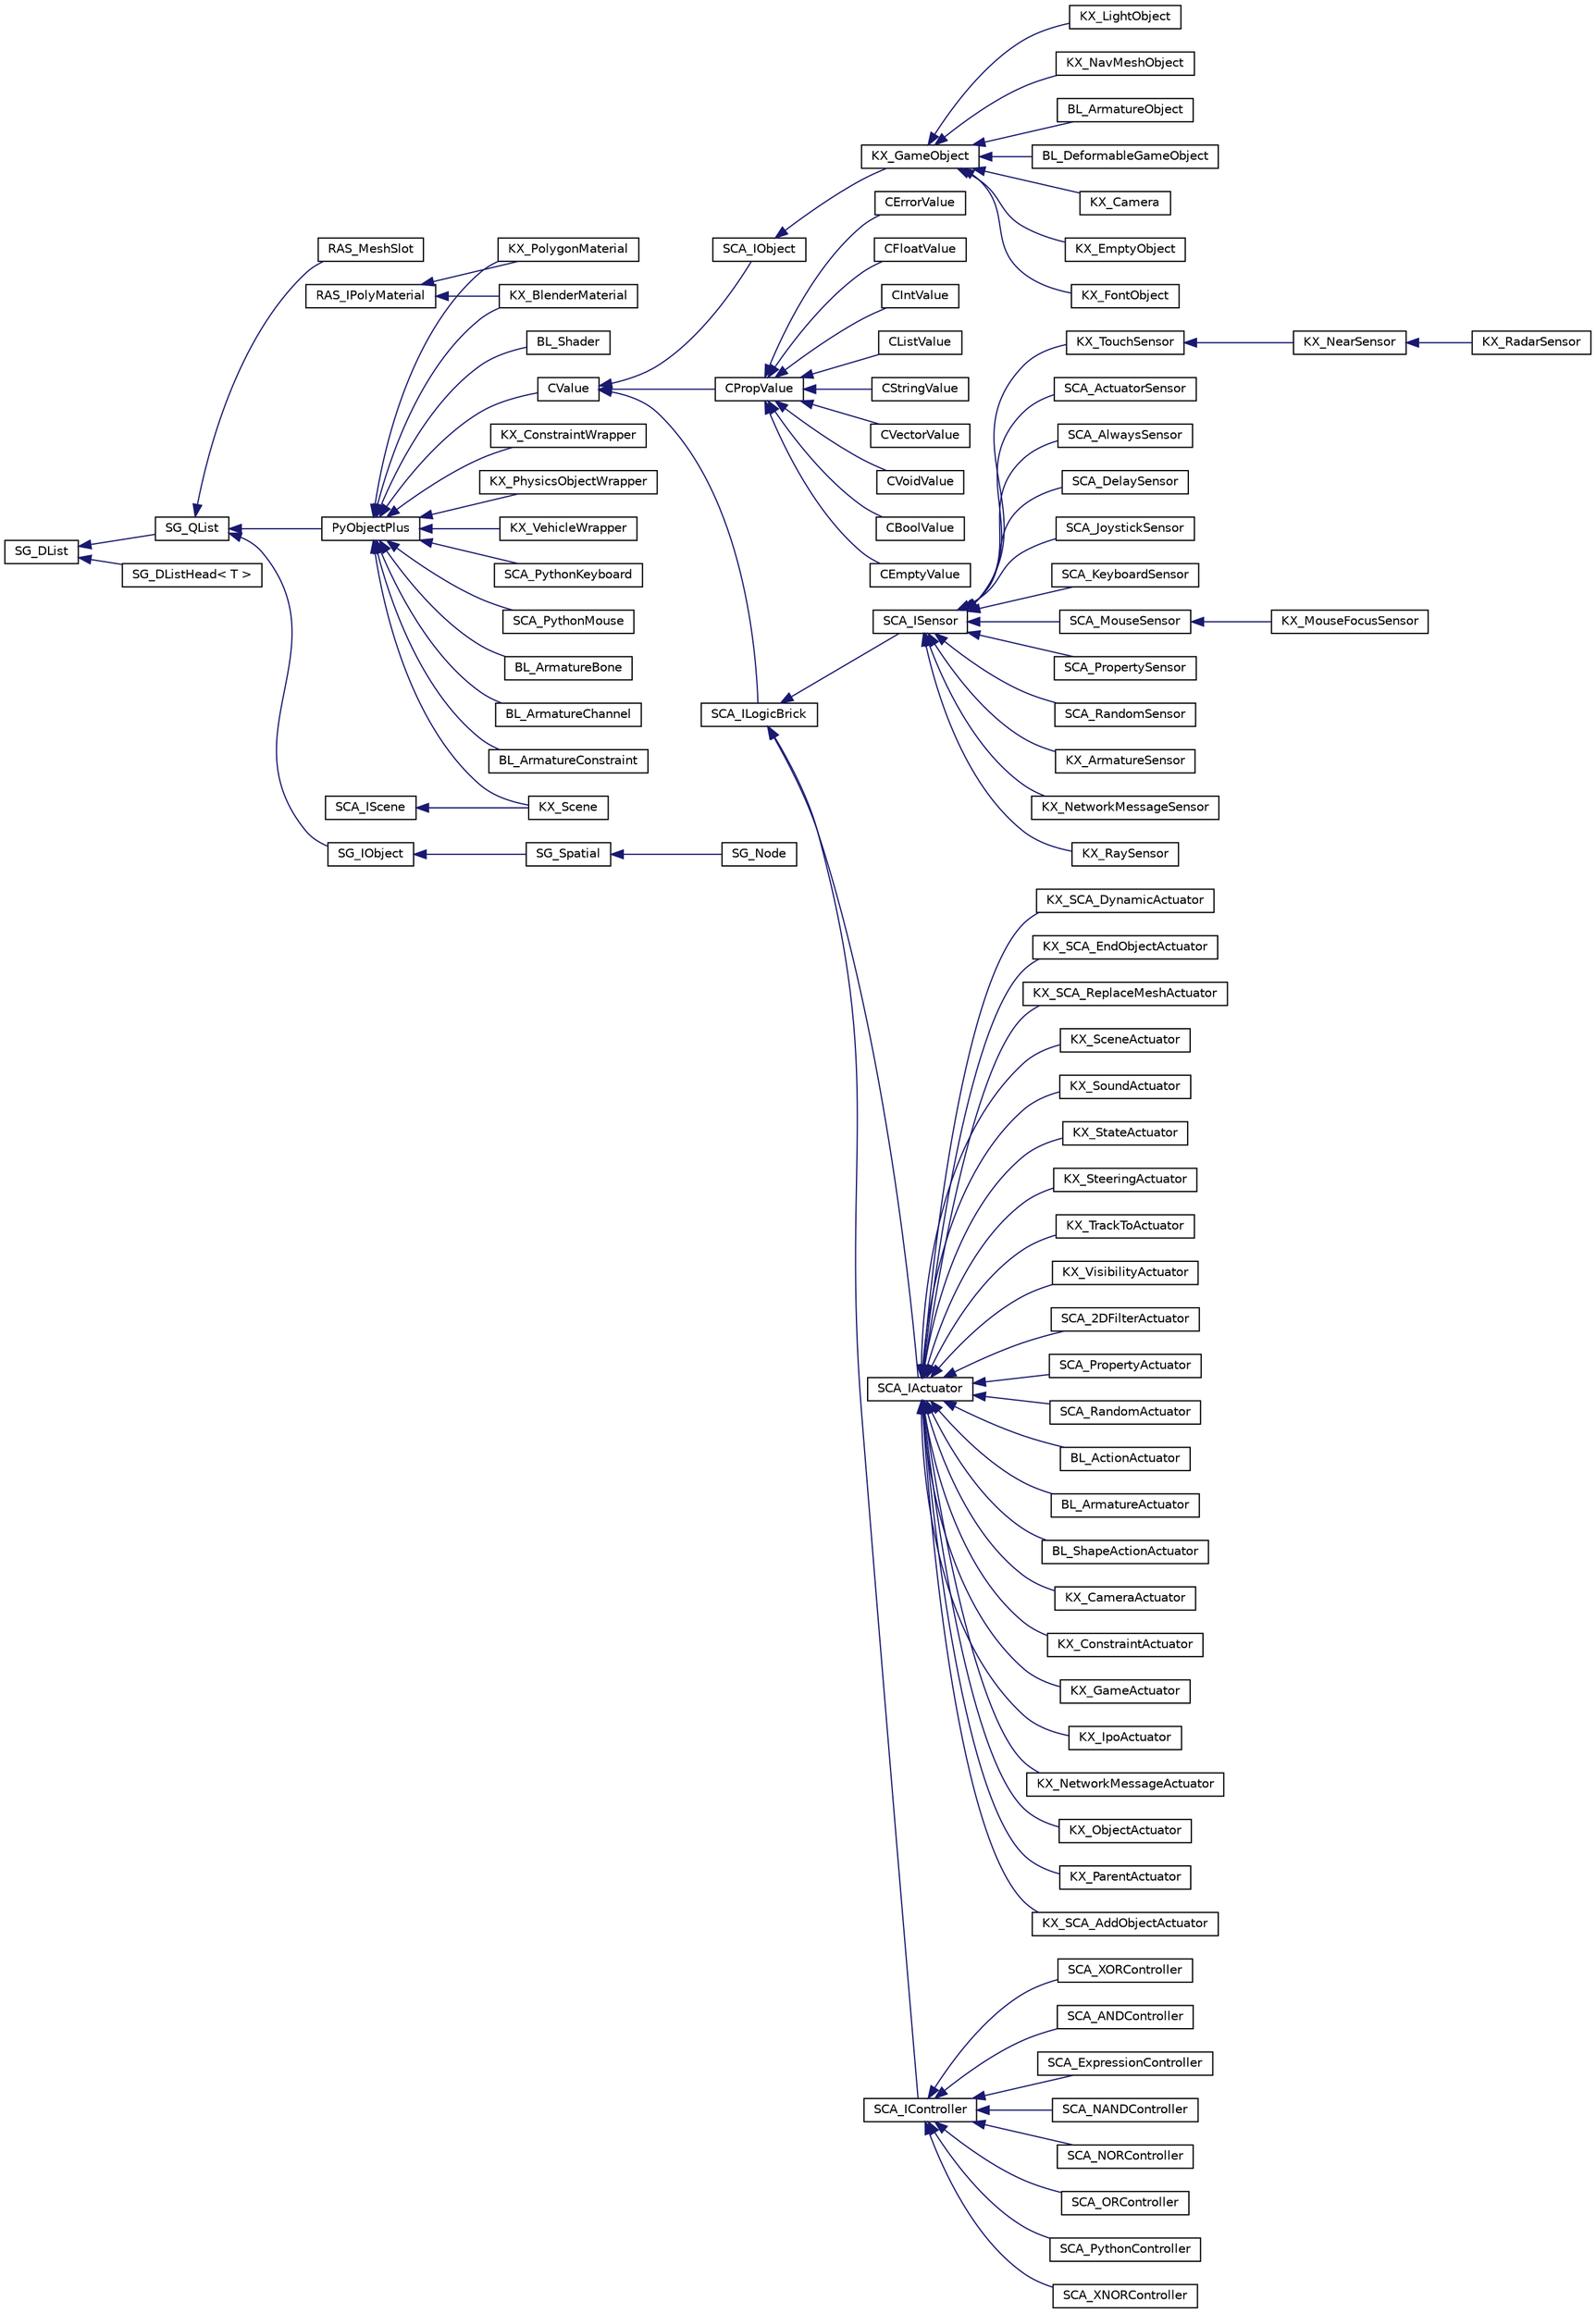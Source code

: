 digraph G
{
  edge [fontname="Helvetica",fontsize="10",labelfontname="Helvetica",labelfontsize="10"];
  node [fontname="Helvetica",fontsize="10",shape=record];
  rankdir=LR;
  Node1 [label="RAS_IPolyMaterial",height=0.2,width=0.4,color="black", fillcolor="white", style="filled",URL="$d1/d00/classRAS__IPolyMaterial.html"];
  Node1 -> Node2 [dir=back,color="midnightblue",fontsize="10",style="solid",fontname="Helvetica"];
  Node2 [label="KX_BlenderMaterial",height=0.2,width=0.4,color="black", fillcolor="white", style="filled",URL="$d2/d90/classKX__BlenderMaterial.html"];
  Node1 -> Node3 [dir=back,color="midnightblue",fontsize="10",style="solid",fontname="Helvetica"];
  Node3 [label="KX_PolygonMaterial",height=0.2,width=0.4,color="black", fillcolor="white", style="filled",URL="$d9/d1f/classKX__PolygonMaterial.html"];
  Node4 [label="SCA_IScene",height=0.2,width=0.4,color="black", fillcolor="white", style="filled",URL="$d6/d02/classSCA__IScene.html"];
  Node4 -> Node5 [dir=back,color="midnightblue",fontsize="10",style="solid",fontname="Helvetica"];
  Node5 [label="KX_Scene",height=0.2,width=0.4,color="black", fillcolor="white", style="filled",URL="$d2/da3/classKX__Scene.html"];
  Node6 [label="SG_DList",height=0.2,width=0.4,color="black", fillcolor="white", style="filled",URL="$db/d57/classSG__DList.html"];
  Node6 -> Node7 [dir=back,color="midnightblue",fontsize="10",style="solid",fontname="Helvetica"];
  Node7 [label="SG_DListHead\< T \>",height=0.2,width=0.4,color="black", fillcolor="white", style="filled",URL="$da/dab/classSG__DListHead.html"];
  Node6 -> Node8 [dir=back,color="midnightblue",fontsize="10",style="solid",fontname="Helvetica"];
  Node8 [label="SG_QList",height=0.2,width=0.4,color="black", fillcolor="white", style="filled",URL="$d6/d05/classSG__QList.html"];
  Node8 -> Node9 [dir=back,color="midnightblue",fontsize="10",style="solid",fontname="Helvetica"];
  Node9 [label="PyObjectPlus",height=0.2,width=0.4,color="black", fillcolor="white", style="filled",URL="$d0/dbc/classPyObjectPlus.html"];
  Node9 -> Node10 [dir=back,color="midnightblue",fontsize="10",style="solid",fontname="Helvetica"];
  Node10 [label="BL_ArmatureBone",height=0.2,width=0.4,color="black", fillcolor="white", style="filled",URL="$de/dd9/classBL__ArmatureBone.html"];
  Node9 -> Node11 [dir=back,color="midnightblue",fontsize="10",style="solid",fontname="Helvetica"];
  Node11 [label="BL_ArmatureChannel",height=0.2,width=0.4,color="black", fillcolor="white", style="filled",URL="$db/d10/classBL__ArmatureChannel.html"];
  Node9 -> Node12 [dir=back,color="midnightblue",fontsize="10",style="solid",fontname="Helvetica"];
  Node12 [label="BL_ArmatureConstraint",height=0.2,width=0.4,color="black", fillcolor="white", style="filled",URL="$db/da8/classBL__ArmatureConstraint.html"];
  Node9 -> Node13 [dir=back,color="midnightblue",fontsize="10",style="solid",fontname="Helvetica"];
  Node13 [label="BL_Shader",height=0.2,width=0.4,color="black", fillcolor="white", style="filled",URL="$dd/da0/classBL__Shader.html"];
  Node9 -> Node14 [dir=back,color="midnightblue",fontsize="10",style="solid",fontname="Helvetica"];
  Node14 [label="CValue",height=0.2,width=0.4,color="black", fillcolor="white", style="filled",URL="$d7/d9c/classCValue.html"];
  Node14 -> Node15 [dir=back,color="midnightblue",fontsize="10",style="solid",fontname="Helvetica"];
  Node15 [label="CPropValue",height=0.2,width=0.4,color="black", fillcolor="white", style="filled",URL="$d6/dd4/classCPropValue.html"];
  Node15 -> Node16 [dir=back,color="midnightblue",fontsize="10",style="solid",fontname="Helvetica"];
  Node16 [label="CBoolValue",height=0.2,width=0.4,color="black", fillcolor="white", style="filled",URL="$d3/de8/classCBoolValue.html"];
  Node15 -> Node17 [dir=back,color="midnightblue",fontsize="10",style="solid",fontname="Helvetica"];
  Node17 [label="CEmptyValue",height=0.2,width=0.4,color="black", fillcolor="white", style="filled",URL="$d0/d1a/classCEmptyValue.html"];
  Node15 -> Node18 [dir=back,color="midnightblue",fontsize="10",style="solid",fontname="Helvetica"];
  Node18 [label="CErrorValue",height=0.2,width=0.4,color="black", fillcolor="white", style="filled",URL="$db/d14/classCErrorValue.html"];
  Node15 -> Node19 [dir=back,color="midnightblue",fontsize="10",style="solid",fontname="Helvetica"];
  Node19 [label="CFloatValue",height=0.2,width=0.4,color="black", fillcolor="white", style="filled",URL="$d0/d4c/classCFloatValue.html"];
  Node15 -> Node20 [dir=back,color="midnightblue",fontsize="10",style="solid",fontname="Helvetica"];
  Node20 [label="CIntValue",height=0.2,width=0.4,color="black", fillcolor="white", style="filled",URL="$de/d1e/classCIntValue.html"];
  Node15 -> Node21 [dir=back,color="midnightblue",fontsize="10",style="solid",fontname="Helvetica"];
  Node21 [label="CListValue",height=0.2,width=0.4,color="black", fillcolor="white", style="filled",URL="$d6/de7/classCListValue.html"];
  Node15 -> Node22 [dir=back,color="midnightblue",fontsize="10",style="solid",fontname="Helvetica"];
  Node22 [label="CStringValue",height=0.2,width=0.4,color="black", fillcolor="white", style="filled",URL="$d3/dc0/classCStringValue.html"];
  Node15 -> Node23 [dir=back,color="midnightblue",fontsize="10",style="solid",fontname="Helvetica"];
  Node23 [label="CVectorValue",height=0.2,width=0.4,color="black", fillcolor="white", style="filled",URL="$d1/d33/classCVectorValue.html"];
  Node15 -> Node24 [dir=back,color="midnightblue",fontsize="10",style="solid",fontname="Helvetica"];
  Node24 [label="CVoidValue",height=0.2,width=0.4,color="black", fillcolor="white", style="filled",URL="$dc/df7/classCVoidValue.html"];
  Node14 -> Node25 [dir=back,color="midnightblue",fontsize="10",style="solid",fontname="Helvetica"];
  Node25 [label="SCA_ILogicBrick",height=0.2,width=0.4,color="black", fillcolor="white", style="filled",URL="$d6/d9f/classSCA__ILogicBrick.html"];
  Node25 -> Node26 [dir=back,color="midnightblue",fontsize="10",style="solid",fontname="Helvetica"];
  Node26 [label="SCA_IActuator",height=0.2,width=0.4,color="black", fillcolor="white", style="filled",URL="$d5/d8b/classSCA__IActuator.html"];
  Node26 -> Node27 [dir=back,color="midnightblue",fontsize="10",style="solid",fontname="Helvetica"];
  Node27 [label="BL_ActionActuator",height=0.2,width=0.4,color="black", fillcolor="white", style="filled",URL="$d7/d1a/classBL__ActionActuator.html"];
  Node26 -> Node28 [dir=back,color="midnightblue",fontsize="10",style="solid",fontname="Helvetica"];
  Node28 [label="BL_ArmatureActuator",height=0.2,width=0.4,color="black", fillcolor="white", style="filled",URL="$db/d4b/classBL__ArmatureActuator.html"];
  Node26 -> Node29 [dir=back,color="midnightblue",fontsize="10",style="solid",fontname="Helvetica"];
  Node29 [label="BL_ShapeActionActuator",height=0.2,width=0.4,color="black", fillcolor="white", style="filled",URL="$df/df4/classBL__ShapeActionActuator.html"];
  Node26 -> Node30 [dir=back,color="midnightblue",fontsize="10",style="solid",fontname="Helvetica"];
  Node30 [label="KX_CameraActuator",height=0.2,width=0.4,color="black", fillcolor="white", style="filled",URL="$dc/dab/classKX__CameraActuator.html"];
  Node26 -> Node31 [dir=back,color="midnightblue",fontsize="10",style="solid",fontname="Helvetica"];
  Node31 [label="KX_ConstraintActuator",height=0.2,width=0.4,color="black", fillcolor="white", style="filled",URL="$d8/d95/classKX__ConstraintActuator.html"];
  Node26 -> Node32 [dir=back,color="midnightblue",fontsize="10",style="solid",fontname="Helvetica"];
  Node32 [label="KX_GameActuator",height=0.2,width=0.4,color="black", fillcolor="white", style="filled",URL="$d0/d3b/classKX__GameActuator.html"];
  Node26 -> Node33 [dir=back,color="midnightblue",fontsize="10",style="solid",fontname="Helvetica"];
  Node33 [label="KX_IpoActuator",height=0.2,width=0.4,color="black", fillcolor="white", style="filled",URL="$d6/d6a/classKX__IpoActuator.html"];
  Node26 -> Node34 [dir=back,color="midnightblue",fontsize="10",style="solid",fontname="Helvetica"];
  Node34 [label="KX_NetworkMessageActuator",height=0.2,width=0.4,color="black", fillcolor="white", style="filled",URL="$db/de4/classKX__NetworkMessageActuator.html"];
  Node26 -> Node35 [dir=back,color="midnightblue",fontsize="10",style="solid",fontname="Helvetica"];
  Node35 [label="KX_ObjectActuator",height=0.2,width=0.4,color="black", fillcolor="white", style="filled",URL="$da/d5d/classKX__ObjectActuator.html"];
  Node26 -> Node36 [dir=back,color="midnightblue",fontsize="10",style="solid",fontname="Helvetica"];
  Node36 [label="KX_ParentActuator",height=0.2,width=0.4,color="black", fillcolor="white", style="filled",URL="$d3/d21/classKX__ParentActuator.html"];
  Node26 -> Node37 [dir=back,color="midnightblue",fontsize="10",style="solid",fontname="Helvetica"];
  Node37 [label="KX_SCA_AddObjectActuator",height=0.2,width=0.4,color="black", fillcolor="white", style="filled",URL="$d9/dcd/classKX__SCA__AddObjectActuator.html"];
  Node26 -> Node38 [dir=back,color="midnightblue",fontsize="10",style="solid",fontname="Helvetica"];
  Node38 [label="KX_SCA_DynamicActuator",height=0.2,width=0.4,color="black", fillcolor="white", style="filled",URL="$d9/d49/classKX__SCA__DynamicActuator.html"];
  Node26 -> Node39 [dir=back,color="midnightblue",fontsize="10",style="solid",fontname="Helvetica"];
  Node39 [label="KX_SCA_EndObjectActuator",height=0.2,width=0.4,color="black", fillcolor="white", style="filled",URL="$d8/db3/classKX__SCA__EndObjectActuator.html"];
  Node26 -> Node40 [dir=back,color="midnightblue",fontsize="10",style="solid",fontname="Helvetica"];
  Node40 [label="KX_SCA_ReplaceMeshActuator",height=0.2,width=0.4,color="black", fillcolor="white", style="filled",URL="$d1/df0/classKX__SCA__ReplaceMeshActuator.html"];
  Node26 -> Node41 [dir=back,color="midnightblue",fontsize="10",style="solid",fontname="Helvetica"];
  Node41 [label="KX_SceneActuator",height=0.2,width=0.4,color="black", fillcolor="white", style="filled",URL="$d5/dd3/classKX__SceneActuator.html"];
  Node26 -> Node42 [dir=back,color="midnightblue",fontsize="10",style="solid",fontname="Helvetica"];
  Node42 [label="KX_SoundActuator",height=0.2,width=0.4,color="black", fillcolor="white", style="filled",URL="$d6/dad/classKX__SoundActuator.html"];
  Node26 -> Node43 [dir=back,color="midnightblue",fontsize="10",style="solid",fontname="Helvetica"];
  Node43 [label="KX_StateActuator",height=0.2,width=0.4,color="black", fillcolor="white", style="filled",URL="$de/d1c/classKX__StateActuator.html"];
  Node26 -> Node44 [dir=back,color="midnightblue",fontsize="10",style="solid",fontname="Helvetica"];
  Node44 [label="KX_SteeringActuator",height=0.2,width=0.4,color="black", fillcolor="white", style="filled",URL="$de/da0/classKX__SteeringActuator.html"];
  Node26 -> Node45 [dir=back,color="midnightblue",fontsize="10",style="solid",fontname="Helvetica"];
  Node45 [label="KX_TrackToActuator",height=0.2,width=0.4,color="black", fillcolor="white", style="filled",URL="$dd/d20/classKX__TrackToActuator.html"];
  Node26 -> Node46 [dir=back,color="midnightblue",fontsize="10",style="solid",fontname="Helvetica"];
  Node46 [label="KX_VisibilityActuator",height=0.2,width=0.4,color="black", fillcolor="white", style="filled",URL="$d8/d10/classKX__VisibilityActuator.html"];
  Node26 -> Node47 [dir=back,color="midnightblue",fontsize="10",style="solid",fontname="Helvetica"];
  Node47 [label="SCA_2DFilterActuator",height=0.2,width=0.4,color="black", fillcolor="white", style="filled",URL="$d5/d4c/classSCA__2DFilterActuator.html"];
  Node26 -> Node48 [dir=back,color="midnightblue",fontsize="10",style="solid",fontname="Helvetica"];
  Node48 [label="SCA_PropertyActuator",height=0.2,width=0.4,color="black", fillcolor="white", style="filled",URL="$de/d89/classSCA__PropertyActuator.html"];
  Node26 -> Node49 [dir=back,color="midnightblue",fontsize="10",style="solid",fontname="Helvetica"];
  Node49 [label="SCA_RandomActuator",height=0.2,width=0.4,color="black", fillcolor="white", style="filled",URL="$d9/d59/classSCA__RandomActuator.html"];
  Node25 -> Node50 [dir=back,color="midnightblue",fontsize="10",style="solid",fontname="Helvetica"];
  Node50 [label="SCA_IController",height=0.2,width=0.4,color="black", fillcolor="white", style="filled",URL="$d9/d74/classSCA__IController.html"];
  Node50 -> Node51 [dir=back,color="midnightblue",fontsize="10",style="solid",fontname="Helvetica"];
  Node51 [label="SCA_ANDController",height=0.2,width=0.4,color="black", fillcolor="white", style="filled",URL="$d3/d46/classSCA__ANDController.html"];
  Node50 -> Node52 [dir=back,color="midnightblue",fontsize="10",style="solid",fontname="Helvetica"];
  Node52 [label="SCA_ExpressionController",height=0.2,width=0.4,color="black", fillcolor="white", style="filled",URL="$da/d1b/classSCA__ExpressionController.html"];
  Node50 -> Node53 [dir=back,color="midnightblue",fontsize="10",style="solid",fontname="Helvetica"];
  Node53 [label="SCA_NANDController",height=0.2,width=0.4,color="black", fillcolor="white", style="filled",URL="$d2/df1/classSCA__NANDController.html"];
  Node50 -> Node54 [dir=back,color="midnightblue",fontsize="10",style="solid",fontname="Helvetica"];
  Node54 [label="SCA_NORController",height=0.2,width=0.4,color="black", fillcolor="white", style="filled",URL="$db/d37/classSCA__NORController.html"];
  Node50 -> Node55 [dir=back,color="midnightblue",fontsize="10",style="solid",fontname="Helvetica"];
  Node55 [label="SCA_ORController",height=0.2,width=0.4,color="black", fillcolor="white", style="filled",URL="$d9/d45/classSCA__ORController.html"];
  Node50 -> Node56 [dir=back,color="midnightblue",fontsize="10",style="solid",fontname="Helvetica"];
  Node56 [label="SCA_PythonController",height=0.2,width=0.4,color="black", fillcolor="white", style="filled",URL="$d9/d7d/classSCA__PythonController.html"];
  Node50 -> Node57 [dir=back,color="midnightblue",fontsize="10",style="solid",fontname="Helvetica"];
  Node57 [label="SCA_XNORController",height=0.2,width=0.4,color="black", fillcolor="white", style="filled",URL="$d1/dcd/classSCA__XNORController.html"];
  Node50 -> Node58 [dir=back,color="midnightblue",fontsize="10",style="solid",fontname="Helvetica"];
  Node58 [label="SCA_XORController",height=0.2,width=0.4,color="black", fillcolor="white", style="filled",URL="$d5/d2a/classSCA__XORController.html"];
  Node25 -> Node59 [dir=back,color="midnightblue",fontsize="10",style="solid",fontname="Helvetica"];
  Node59 [label="SCA_ISensor",height=0.2,width=0.4,color="black", fillcolor="white", style="filled",URL="$dc/d76/classSCA__ISensor.html"];
  Node59 -> Node60 [dir=back,color="midnightblue",fontsize="10",style="solid",fontname="Helvetica"];
  Node60 [label="KX_ArmatureSensor",height=0.2,width=0.4,color="black", fillcolor="white", style="filled",URL="$d8/da3/classKX__ArmatureSensor.html"];
  Node59 -> Node61 [dir=back,color="midnightblue",fontsize="10",style="solid",fontname="Helvetica"];
  Node61 [label="KX_NetworkMessageSensor",height=0.2,width=0.4,color="black", fillcolor="white", style="filled",URL="$d1/d03/classKX__NetworkMessageSensor.html"];
  Node59 -> Node62 [dir=back,color="midnightblue",fontsize="10",style="solid",fontname="Helvetica"];
  Node62 [label="KX_RaySensor",height=0.2,width=0.4,color="black", fillcolor="white", style="filled",URL="$dd/dd0/classKX__RaySensor.html"];
  Node59 -> Node63 [dir=back,color="midnightblue",fontsize="10",style="solid",fontname="Helvetica"];
  Node63 [label="KX_TouchSensor",height=0.2,width=0.4,color="black", fillcolor="white", style="filled",URL="$d2/d9e/classKX__TouchSensor.html"];
  Node63 -> Node64 [dir=back,color="midnightblue",fontsize="10",style="solid",fontname="Helvetica"];
  Node64 [label="KX_NearSensor",height=0.2,width=0.4,color="black", fillcolor="white", style="filled",URL="$d9/d12/classKX__NearSensor.html"];
  Node64 -> Node65 [dir=back,color="midnightblue",fontsize="10",style="solid",fontname="Helvetica"];
  Node65 [label="KX_RadarSensor",height=0.2,width=0.4,color="black", fillcolor="white", style="filled",URL="$d6/d4f/classKX__RadarSensor.html"];
  Node59 -> Node66 [dir=back,color="midnightblue",fontsize="10",style="solid",fontname="Helvetica"];
  Node66 [label="SCA_ActuatorSensor",height=0.2,width=0.4,color="black", fillcolor="white", style="filled",URL="$d1/dff/classSCA__ActuatorSensor.html"];
  Node59 -> Node67 [dir=back,color="midnightblue",fontsize="10",style="solid",fontname="Helvetica"];
  Node67 [label="SCA_AlwaysSensor",height=0.2,width=0.4,color="black", fillcolor="white", style="filled",URL="$d9/d18/classSCA__AlwaysSensor.html"];
  Node59 -> Node68 [dir=back,color="midnightblue",fontsize="10",style="solid",fontname="Helvetica"];
  Node68 [label="SCA_DelaySensor",height=0.2,width=0.4,color="black", fillcolor="white", style="filled",URL="$d5/d54/classSCA__DelaySensor.html"];
  Node59 -> Node69 [dir=back,color="midnightblue",fontsize="10",style="solid",fontname="Helvetica"];
  Node69 [label="SCA_JoystickSensor",height=0.2,width=0.4,color="black", fillcolor="white", style="filled",URL="$dc/d0d/classSCA__JoystickSensor.html"];
  Node59 -> Node70 [dir=back,color="midnightblue",fontsize="10",style="solid",fontname="Helvetica"];
  Node70 [label="SCA_KeyboardSensor",height=0.2,width=0.4,color="black", fillcolor="white", style="filled",URL="$d8/dbf/classSCA__KeyboardSensor.html"];
  Node59 -> Node71 [dir=back,color="midnightblue",fontsize="10",style="solid",fontname="Helvetica"];
  Node71 [label="SCA_MouseSensor",height=0.2,width=0.4,color="black", fillcolor="white", style="filled",URL="$dc/dd3/classSCA__MouseSensor.html"];
  Node71 -> Node72 [dir=back,color="midnightblue",fontsize="10",style="solid",fontname="Helvetica"];
  Node72 [label="KX_MouseFocusSensor",height=0.2,width=0.4,color="black", fillcolor="white", style="filled",URL="$d0/d95/classKX__MouseFocusSensor.html"];
  Node59 -> Node73 [dir=back,color="midnightblue",fontsize="10",style="solid",fontname="Helvetica"];
  Node73 [label="SCA_PropertySensor",height=0.2,width=0.4,color="black", fillcolor="white", style="filled",URL="$d9/d38/classSCA__PropertySensor.html"];
  Node59 -> Node74 [dir=back,color="midnightblue",fontsize="10",style="solid",fontname="Helvetica"];
  Node74 [label="SCA_RandomSensor",height=0.2,width=0.4,color="black", fillcolor="white", style="filled",URL="$d0/da8/classSCA__RandomSensor.html"];
  Node14 -> Node75 [dir=back,color="midnightblue",fontsize="10",style="solid",fontname="Helvetica"];
  Node75 [label="SCA_IObject",height=0.2,width=0.4,color="black", fillcolor="white", style="filled",URL="$da/d68/classSCA__IObject.html"];
  Node75 -> Node76 [dir=back,color="midnightblue",fontsize="10",style="solid",fontname="Helvetica"];
  Node76 [label="KX_GameObject",height=0.2,width=0.4,color="black", fillcolor="white", style="filled",URL="$d1/d73/classKX__GameObject.html"];
  Node76 -> Node77 [dir=back,color="midnightblue",fontsize="10",style="solid",fontname="Helvetica"];
  Node77 [label="BL_ArmatureObject",height=0.2,width=0.4,color="black", fillcolor="white", style="filled",URL="$d7/d42/classBL__ArmatureObject.html"];
  Node76 -> Node78 [dir=back,color="midnightblue",fontsize="10",style="solid",fontname="Helvetica"];
  Node78 [label="BL_DeformableGameObject",height=0.2,width=0.4,color="black", fillcolor="white", style="filled",URL="$d2/d95/classBL__DeformableGameObject.html"];
  Node76 -> Node79 [dir=back,color="midnightblue",fontsize="10",style="solid",fontname="Helvetica"];
  Node79 [label="KX_Camera",height=0.2,width=0.4,color="black", fillcolor="white", style="filled",URL="$dc/d6b/classKX__Camera.html"];
  Node76 -> Node80 [dir=back,color="midnightblue",fontsize="10",style="solid",fontname="Helvetica"];
  Node80 [label="KX_EmptyObject",height=0.2,width=0.4,color="black", fillcolor="white", style="filled",URL="$df/d77/classKX__EmptyObject.html"];
  Node76 -> Node81 [dir=back,color="midnightblue",fontsize="10",style="solid",fontname="Helvetica"];
  Node81 [label="KX_FontObject",height=0.2,width=0.4,color="black", fillcolor="white", style="filled",URL="$d1/d47/classKX__FontObject.html"];
  Node76 -> Node82 [dir=back,color="midnightblue",fontsize="10",style="solid",fontname="Helvetica"];
  Node82 [label="KX_LightObject",height=0.2,width=0.4,color="black", fillcolor="white", style="filled",URL="$d8/d31/classKX__LightObject.html"];
  Node76 -> Node83 [dir=back,color="midnightblue",fontsize="10",style="solid",fontname="Helvetica"];
  Node83 [label="KX_NavMeshObject",height=0.2,width=0.4,color="black", fillcolor="white", style="filled",URL="$db/d94/classKX__NavMeshObject.html"];
  Node9 -> Node2 [dir=back,color="midnightblue",fontsize="10",style="solid",fontname="Helvetica"];
  Node9 -> Node84 [dir=back,color="midnightblue",fontsize="10",style="solid",fontname="Helvetica"];
  Node84 [label="KX_ConstraintWrapper",height=0.2,width=0.4,color="black", fillcolor="white", style="filled",URL="$dc/d74/classKX__ConstraintWrapper.html"];
  Node9 -> Node85 [dir=back,color="midnightblue",fontsize="10",style="solid",fontname="Helvetica"];
  Node85 [label="KX_PhysicsObjectWrapper",height=0.2,width=0.4,color="black", fillcolor="white", style="filled",URL="$d2/da6/classKX__PhysicsObjectWrapper.html"];
  Node9 -> Node3 [dir=back,color="midnightblue",fontsize="10",style="solid",fontname="Helvetica"];
  Node9 -> Node5 [dir=back,color="midnightblue",fontsize="10",style="solid",fontname="Helvetica"];
  Node9 -> Node86 [dir=back,color="midnightblue",fontsize="10",style="solid",fontname="Helvetica"];
  Node86 [label="KX_VehicleWrapper",height=0.2,width=0.4,color="black", fillcolor="white", style="filled",URL="$da/dd1/classKX__VehicleWrapper.html",tooltip="Python interface to physics vehicles (primarily 4-wheel cars and 2wheel bikes)"];
  Node9 -> Node87 [dir=back,color="midnightblue",fontsize="10",style="solid",fontname="Helvetica"];
  Node87 [label="SCA_PythonKeyboard",height=0.2,width=0.4,color="black", fillcolor="white", style="filled",URL="$d2/d54/classSCA__PythonKeyboard.html"];
  Node9 -> Node88 [dir=back,color="midnightblue",fontsize="10",style="solid",fontname="Helvetica"];
  Node88 [label="SCA_PythonMouse",height=0.2,width=0.4,color="black", fillcolor="white", style="filled",URL="$dd/de5/classSCA__PythonMouse.html"];
  Node8 -> Node89 [dir=back,color="midnightblue",fontsize="10",style="solid",fontname="Helvetica"];
  Node89 [label="RAS_MeshSlot",height=0.2,width=0.4,color="black", fillcolor="white", style="filled",URL="$d2/d4a/classRAS__MeshSlot.html"];
  Node8 -> Node90 [dir=back,color="midnightblue",fontsize="10",style="solid",fontname="Helvetica"];
  Node90 [label="SG_IObject",height=0.2,width=0.4,color="black", fillcolor="white", style="filled",URL="$da/d03/classSG__IObject.html"];
  Node90 -> Node91 [dir=back,color="midnightblue",fontsize="10",style="solid",fontname="Helvetica"];
  Node91 [label="SG_Spatial",height=0.2,width=0.4,color="black", fillcolor="white", style="filled",URL="$d4/d22/classSG__Spatial.html"];
  Node91 -> Node92 [dir=back,color="midnightblue",fontsize="10",style="solid",fontname="Helvetica"];
  Node92 [label="SG_Node",height=0.2,width=0.4,color="black", fillcolor="white", style="filled",URL="$d8/d3b/classSG__Node.html"];
}
